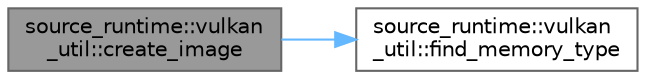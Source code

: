 digraph "source_runtime::vulkan_util::create_image"
{
 // LATEX_PDF_SIZE
  bgcolor="transparent";
  edge [fontname=Helvetica,fontsize=10,labelfontname=Helvetica,labelfontsize=10];
  node [fontname=Helvetica,fontsize=10,shape=box,height=0.2,width=0.4];
  rankdir="LR";
  Node1 [id="Node000001",label="source_runtime::vulkan\l_util::create_image",height=0.2,width=0.4,color="gray40", fillcolor="grey60", style="filled", fontcolor="black",tooltip=" "];
  Node1 -> Node2 [id="edge1_Node000001_Node000002",color="steelblue1",style="solid",tooltip=" "];
  Node2 [id="Node000002",label="source_runtime::vulkan\l_util::find_memory_type",height=0.2,width=0.4,color="grey40", fillcolor="white", style="filled",URL="$classsource__runtime_1_1vulkan__util.html#ae200dfab0b20d5b3c55010ec1ee1180a",tooltip=" "];
}

